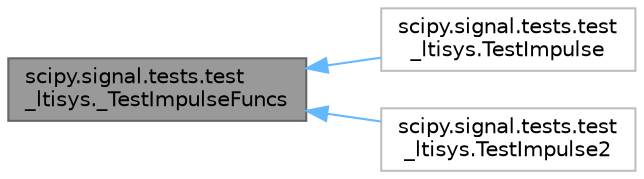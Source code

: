 digraph "scipy.signal.tests.test_ltisys._TestImpulseFuncs"
{
 // LATEX_PDF_SIZE
  bgcolor="transparent";
  edge [fontname=Helvetica,fontsize=10,labelfontname=Helvetica,labelfontsize=10];
  node [fontname=Helvetica,fontsize=10,shape=box,height=0.2,width=0.4];
  rankdir="LR";
  Node1 [id="Node000001",label="scipy.signal.tests.test\l_ltisys._TestImpulseFuncs",height=0.2,width=0.4,color="gray40", fillcolor="grey60", style="filled", fontcolor="black",tooltip=" "];
  Node1 -> Node2 [id="edge1_Node000001_Node000002",dir="back",color="steelblue1",style="solid",tooltip=" "];
  Node2 [id="Node000002",label="scipy.signal.tests.test\l_ltisys.TestImpulse",height=0.2,width=0.4,color="grey75", fillcolor="white", style="filled",URL="$d3/d1d/classscipy_1_1signal_1_1tests_1_1test__ltisys_1_1TestImpulse.html",tooltip=" "];
  Node1 -> Node3 [id="edge2_Node000001_Node000003",dir="back",color="steelblue1",style="solid",tooltip=" "];
  Node3 [id="Node000003",label="scipy.signal.tests.test\l_ltisys.TestImpulse2",height=0.2,width=0.4,color="grey75", fillcolor="white", style="filled",URL="$dc/d03/classscipy_1_1signal_1_1tests_1_1test__ltisys_1_1TestImpulse2.html",tooltip=" "];
}
